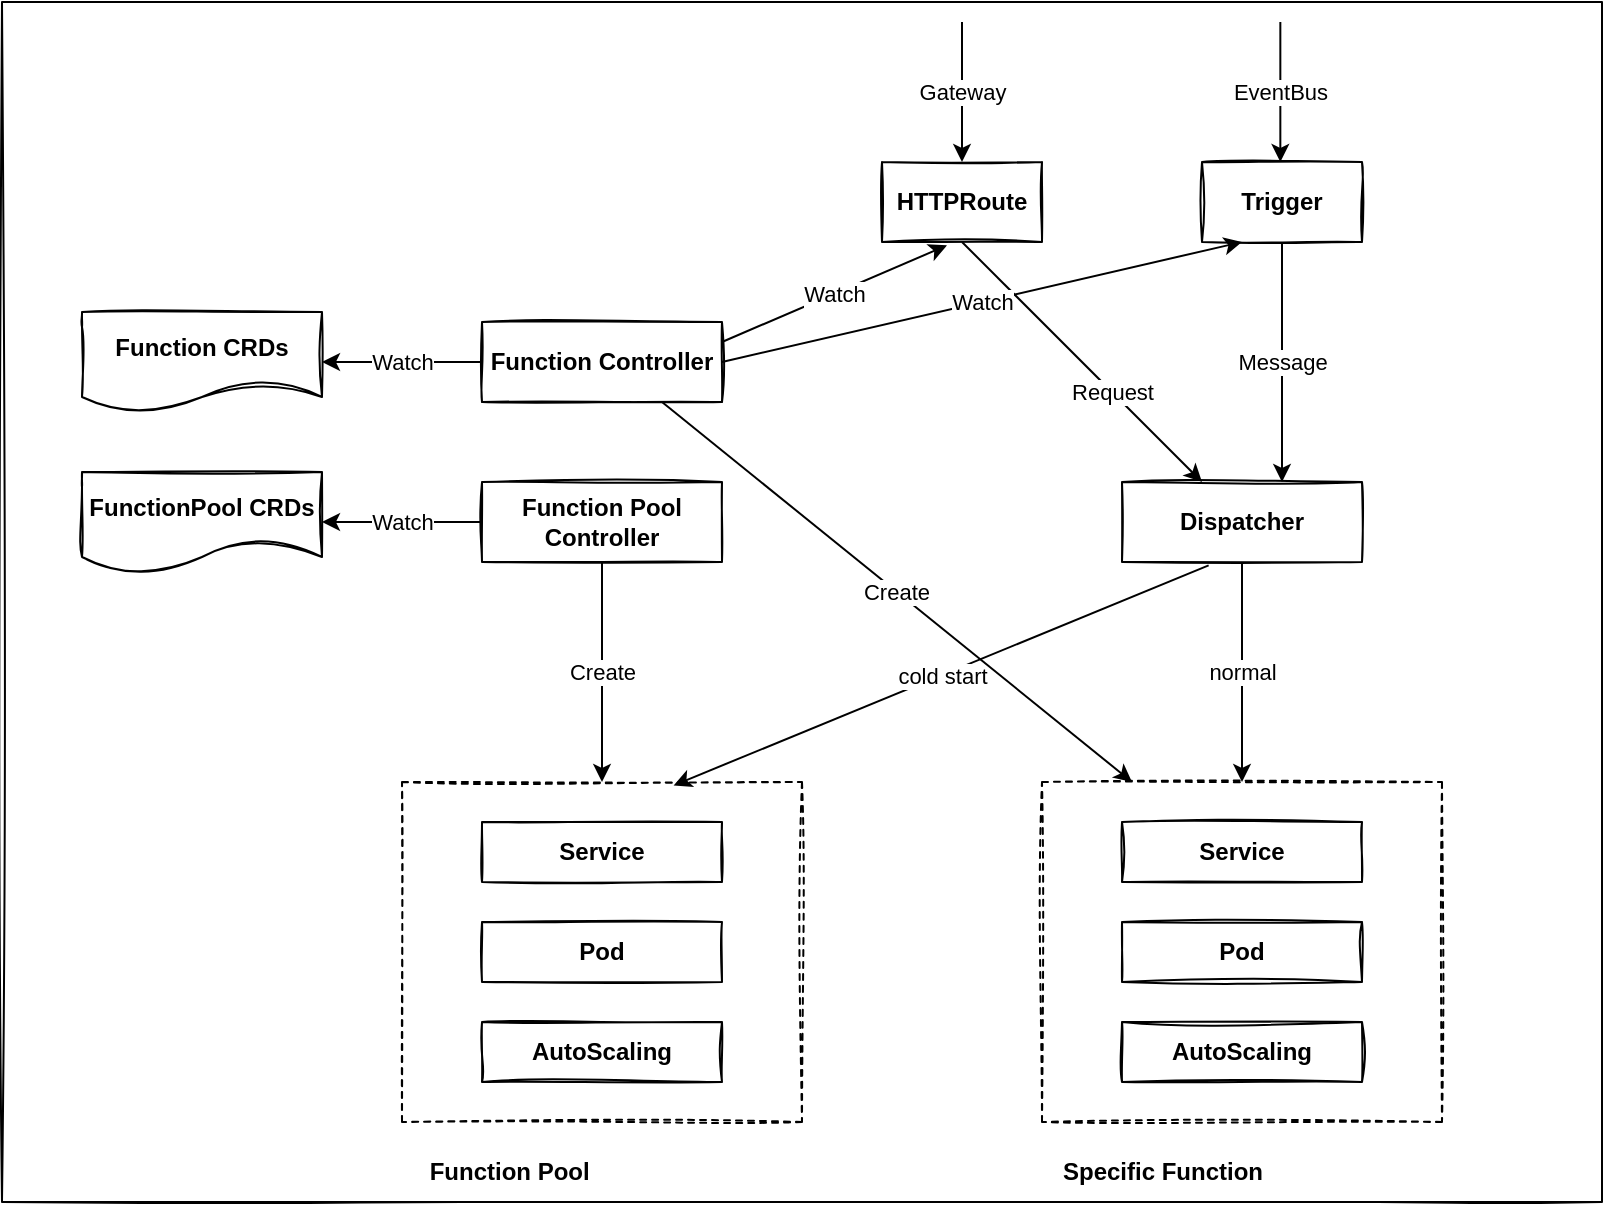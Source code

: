 <mxfile version="20.2.3" type="github">
  <diagram id="TPMIT6s86Ufll7g9VifV" name="第 1 页">
    <mxGraphModel dx="1185" dy="635" grid="1" gridSize="10" guides="1" tooltips="1" connect="1" arrows="1" fold="1" page="1" pageScale="1" pageWidth="827" pageHeight="1169" math="0" shadow="0">
      <root>
        <mxCell id="0" />
        <mxCell id="1" parent="0" />
        <mxCell id="IvcYByv13Ctfvqyv7YOf-44" value="" style="rounded=0;whiteSpace=wrap;html=1;sketch=1;fillColor=default;" vertex="1" parent="1">
          <mxGeometry width="800" height="600" as="geometry" />
        </mxCell>
        <mxCell id="IvcYByv13Ctfvqyv7YOf-6" value="Function CRDs" style="shape=document;whiteSpace=wrap;html=1;boundedLbl=1;sketch=1;fontStyle=1" vertex="1" parent="1">
          <mxGeometry x="40" y="155" width="120" height="50" as="geometry" />
        </mxCell>
        <mxCell id="IvcYByv13Ctfvqyv7YOf-8" value="FunctionPool CRDs" style="shape=document;whiteSpace=wrap;html=1;boundedLbl=1;sketch=1;fontStyle=1" vertex="1" parent="1">
          <mxGeometry x="40" y="235" width="120" height="50" as="geometry" />
        </mxCell>
        <mxCell id="IvcYByv13Ctfvqyv7YOf-42" value="Watch" style="edgeStyle=orthogonalEdgeStyle;rounded=0;orthogonalLoop=1;jettySize=auto;html=1;" edge="1" parent="1" source="IvcYByv13Ctfvqyv7YOf-9" target="IvcYByv13Ctfvqyv7YOf-6">
          <mxGeometry relative="1" as="geometry" />
        </mxCell>
        <mxCell id="IvcYByv13Ctfvqyv7YOf-9" value="Function Controller" style="rounded=0;whiteSpace=wrap;html=1;sketch=1;fontStyle=1" vertex="1" parent="1">
          <mxGeometry x="240" y="160" width="120" height="40" as="geometry" />
        </mxCell>
        <mxCell id="IvcYByv13Ctfvqyv7YOf-10" value="HTTPRoute" style="rounded=0;whiteSpace=wrap;html=1;sketch=1;fontStyle=1" vertex="1" parent="1">
          <mxGeometry x="440" y="80" width="80" height="40" as="geometry" />
        </mxCell>
        <mxCell id="IvcYByv13Ctfvqyv7YOf-11" value="Trigger" style="rounded=0;whiteSpace=wrap;html=1;sketch=1;fontStyle=1" vertex="1" parent="1">
          <mxGeometry x="600" y="80" width="80" height="40" as="geometry" />
        </mxCell>
        <mxCell id="IvcYByv13Ctfvqyv7YOf-12" value="Dispatcher" style="rounded=0;whiteSpace=wrap;html=1;sketch=1;fontStyle=1" vertex="1" parent="1">
          <mxGeometry x="560" y="240" width="120" height="40" as="geometry" />
        </mxCell>
        <mxCell id="IvcYByv13Ctfvqyv7YOf-13" value="" style="rounded=0;whiteSpace=wrap;html=1;sketch=1;dashed=1;" vertex="1" parent="1">
          <mxGeometry x="200" y="390" width="200" height="170" as="geometry" />
        </mxCell>
        <mxCell id="IvcYByv13Ctfvqyv7YOf-14" value="" style="rounded=0;whiteSpace=wrap;html=1;sketch=1;dashed=1;" vertex="1" parent="1">
          <mxGeometry x="520" y="390" width="200" height="170" as="geometry" />
        </mxCell>
        <mxCell id="IvcYByv13Ctfvqyv7YOf-33" value="Create" style="edgeStyle=orthogonalEdgeStyle;rounded=0;orthogonalLoop=1;jettySize=auto;html=1;" edge="1" parent="1" source="IvcYByv13Ctfvqyv7YOf-15" target="IvcYByv13Ctfvqyv7YOf-13">
          <mxGeometry relative="1" as="geometry" />
        </mxCell>
        <mxCell id="IvcYByv13Ctfvqyv7YOf-43" value="Watch" style="edgeStyle=orthogonalEdgeStyle;rounded=0;orthogonalLoop=1;jettySize=auto;html=1;" edge="1" parent="1" source="IvcYByv13Ctfvqyv7YOf-15" target="IvcYByv13Ctfvqyv7YOf-8">
          <mxGeometry relative="1" as="geometry" />
        </mxCell>
        <mxCell id="IvcYByv13Ctfvqyv7YOf-15" value="Function Pool Controller" style="rounded=0;whiteSpace=wrap;html=1;sketch=1;fontStyle=1" vertex="1" parent="1">
          <mxGeometry x="240" y="240" width="120" height="40" as="geometry" />
        </mxCell>
        <mxCell id="IvcYByv13Ctfvqyv7YOf-16" value="Function Pool&amp;nbsp;" style="text;html=1;resizable=0;autosize=1;align=center;verticalAlign=middle;points=[];fillColor=none;strokeColor=none;rounded=0;sketch=1;fontStyle=1" vertex="1" parent="1">
          <mxGeometry x="200" y="570" width="110" height="30" as="geometry" />
        </mxCell>
        <mxCell id="IvcYByv13Ctfvqyv7YOf-17" value="Service" style="rounded=0;whiteSpace=wrap;html=1;sketch=1;fontStyle=1" vertex="1" parent="1">
          <mxGeometry x="240" y="410" width="120" height="30" as="geometry" />
        </mxCell>
        <mxCell id="IvcYByv13Ctfvqyv7YOf-18" value="Pod" style="rounded=0;whiteSpace=wrap;html=1;sketch=1;fontStyle=1" vertex="1" parent="1">
          <mxGeometry x="240" y="460" width="120" height="30" as="geometry" />
        </mxCell>
        <mxCell id="IvcYByv13Ctfvqyv7YOf-19" value="AutoScaling" style="rounded=0;whiteSpace=wrap;html=1;sketch=1;fontStyle=1" vertex="1" parent="1">
          <mxGeometry x="240" y="510" width="120" height="30" as="geometry" />
        </mxCell>
        <mxCell id="IvcYByv13Ctfvqyv7YOf-20" value="Service" style="rounded=0;whiteSpace=wrap;html=1;sketch=1;fontStyle=1" vertex="1" parent="1">
          <mxGeometry x="560" y="410" width="120" height="30" as="geometry" />
        </mxCell>
        <mxCell id="IvcYByv13Ctfvqyv7YOf-21" value="Pod" style="rounded=0;whiteSpace=wrap;html=1;sketch=1;fontStyle=1" vertex="1" parent="1">
          <mxGeometry x="560" y="460" width="120" height="30" as="geometry" />
        </mxCell>
        <mxCell id="IvcYByv13Ctfvqyv7YOf-22" value="AutoScaling" style="rounded=0;whiteSpace=wrap;html=1;sketch=1;fontStyle=1" vertex="1" parent="1">
          <mxGeometry x="560" y="510" width="120" height="30" as="geometry" />
        </mxCell>
        <mxCell id="IvcYByv13Ctfvqyv7YOf-23" value="Specific Function" style="text;html=1;resizable=0;autosize=1;align=center;verticalAlign=middle;points=[];fillColor=none;strokeColor=none;rounded=0;sketch=1;fontStyle=1" vertex="1" parent="1">
          <mxGeometry x="520" y="570" width="120" height="30" as="geometry" />
        </mxCell>
        <mxCell id="IvcYByv13Ctfvqyv7YOf-24" value="Watch" style="endArrow=classic;html=1;rounded=0;exitX=1;exitY=0.25;exitDx=0;exitDy=0;entryX=0.406;entryY=1.042;entryDx=0;entryDy=0;entryPerimeter=0;" edge="1" parent="1" source="IvcYByv13Ctfvqyv7YOf-9" target="IvcYByv13Ctfvqyv7YOf-10">
          <mxGeometry width="50" height="50" relative="1" as="geometry">
            <mxPoint x="350" y="340" as="sourcePoint" />
            <mxPoint x="400" y="290" as="targetPoint" />
          </mxGeometry>
        </mxCell>
        <mxCell id="IvcYByv13Ctfvqyv7YOf-25" value="Request" style="endArrow=classic;html=1;rounded=0;exitX=0.5;exitY=1;exitDx=0;exitDy=0;" edge="1" parent="1" source="IvcYByv13Ctfvqyv7YOf-10" target="IvcYByv13Ctfvqyv7YOf-12">
          <mxGeometry x="0.25" width="50" height="50" relative="1" as="geometry">
            <mxPoint x="350" y="340" as="sourcePoint" />
            <mxPoint x="400" y="290" as="targetPoint" />
            <mxPoint as="offset" />
          </mxGeometry>
        </mxCell>
        <mxCell id="IvcYByv13Ctfvqyv7YOf-26" value="Message" style="endArrow=classic;html=1;rounded=0;exitX=0.5;exitY=1;exitDx=0;exitDy=0;" edge="1" parent="1" source="IvcYByv13Ctfvqyv7YOf-11">
          <mxGeometry width="50" height="50" relative="1" as="geometry">
            <mxPoint x="350" y="340" as="sourcePoint" />
            <mxPoint x="640" y="240" as="targetPoint" />
          </mxGeometry>
        </mxCell>
        <mxCell id="IvcYByv13Ctfvqyv7YOf-27" value="cold start" style="endArrow=classic;html=1;rounded=0;exitX=0.361;exitY=1.042;exitDx=0;exitDy=0;exitPerimeter=0;entryX=0.679;entryY=0.01;entryDx=0;entryDy=0;entryPerimeter=0;" edge="1" parent="1" source="IvcYByv13Ctfvqyv7YOf-12" target="IvcYByv13Ctfvqyv7YOf-13">
          <mxGeometry width="50" height="50" relative="1" as="geometry">
            <mxPoint x="350" y="340" as="sourcePoint" />
            <mxPoint x="400" y="290" as="targetPoint" />
          </mxGeometry>
        </mxCell>
        <mxCell id="IvcYByv13Ctfvqyv7YOf-28" value="normal" style="endArrow=classic;html=1;rounded=0;exitX=0.5;exitY=1;exitDx=0;exitDy=0;entryX=0.5;entryY=0;entryDx=0;entryDy=0;" edge="1" parent="1" source="IvcYByv13Ctfvqyv7YOf-12" target="IvcYByv13Ctfvqyv7YOf-14">
          <mxGeometry width="50" height="50" relative="1" as="geometry">
            <mxPoint x="350" y="340" as="sourcePoint" />
            <mxPoint x="620" y="380" as="targetPoint" />
          </mxGeometry>
        </mxCell>
        <mxCell id="IvcYByv13Ctfvqyv7YOf-35" value="Create" style="endArrow=classic;html=1;rounded=0;exitX=0.75;exitY=1;exitDx=0;exitDy=0;entryX=0.225;entryY=0;entryDx=0;entryDy=0;entryPerimeter=0;" edge="1" parent="1" source="IvcYByv13Ctfvqyv7YOf-9" target="IvcYByv13Ctfvqyv7YOf-14">
          <mxGeometry width="50" height="50" relative="1" as="geometry">
            <mxPoint x="350" y="340" as="sourcePoint" />
            <mxPoint x="400" y="290" as="targetPoint" />
          </mxGeometry>
        </mxCell>
        <mxCell id="IvcYByv13Ctfvqyv7YOf-36" value="Watch" style="endArrow=classic;html=1;rounded=0;exitX=1;exitY=0.5;exitDx=0;exitDy=0;entryX=0.25;entryY=1;entryDx=0;entryDy=0;" edge="1" parent="1" source="IvcYByv13Ctfvqyv7YOf-9" target="IvcYByv13Ctfvqyv7YOf-11">
          <mxGeometry width="50" height="50" relative="1" as="geometry">
            <mxPoint x="350" y="340" as="sourcePoint" />
            <mxPoint x="400" y="290" as="targetPoint" />
          </mxGeometry>
        </mxCell>
        <mxCell id="IvcYByv13Ctfvqyv7YOf-37" value="Gateway" style="endArrow=classic;html=1;rounded=0;" edge="1" parent="1" target="IvcYByv13Ctfvqyv7YOf-10">
          <mxGeometry width="50" height="50" relative="1" as="geometry">
            <mxPoint x="480" y="10" as="sourcePoint" />
            <mxPoint x="354" y="330" as="targetPoint" />
          </mxGeometry>
        </mxCell>
        <mxCell id="IvcYByv13Ctfvqyv7YOf-40" value="EventBus" style="endArrow=classic;html=1;rounded=0;" edge="1" parent="1">
          <mxGeometry width="50" height="50" relative="1" as="geometry">
            <mxPoint x="639.17" y="10" as="sourcePoint" />
            <mxPoint x="639.17" y="80" as="targetPoint" />
          </mxGeometry>
        </mxCell>
      </root>
    </mxGraphModel>
  </diagram>
</mxfile>
